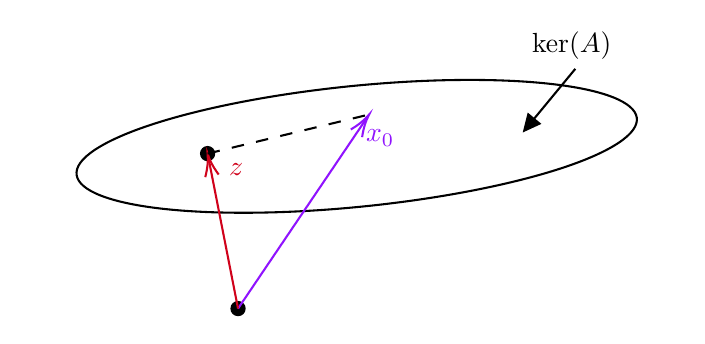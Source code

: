 

\tikzset{every picture/.style={line width=0.75pt}} %set default line width to 0.75pt        

\begin{tikzpicture}[x=0.75pt,y=0.75pt,yscale=-1,xscale=1]
%uncomment if require: \path (0,300); %set diagram left start at 0, and has height of 300

%Shape: Ellipse [id:dp7555518550305362] 
\draw   (22.21,101.67) .. controls (52.33,83.99) and (132.02,69.67) .. (200.21,69.67) .. controls (268.39,69.67) and (299.25,83.99) .. (269.13,101.67) .. controls (239,119.34) and (159.31,133.67) .. (91.13,133.67) .. controls (22.94,133.67) and (-7.91,119.34) .. (22.21,101.67) -- cycle ;
%Straight Lines [id:da8611871472064767] 
\draw    (251,64.33) -- (227.58,92.69) ;
\draw [shift={(225.67,95)}, rotate = 309.56] [fill={rgb, 255:red, 0; green, 0; blue, 0 }  ][line width=0.08]  [draw opacity=0] (8.93,-4.29) -- (0,0) -- (8.93,4.29) -- cycle    ;
%Flowchart: Connector [id:dp3708456265538911] 
\draw  [fill={rgb, 255:red, 0; green, 0; blue, 0 }  ,fill opacity=1 ] (70.67,105.17) .. controls (70.67,103.42) and (72.08,102) .. (73.83,102) .. controls (75.58,102) and (77,103.42) .. (77,105.17) .. controls (77,106.92) and (75.58,108.33) .. (73.83,108.33) .. controls (72.08,108.33) and (70.67,106.92) .. (70.67,105.17) -- cycle ;
%Flowchart: Connector [id:dp6480582811904614] 
\draw  [fill={rgb, 255:red, 0; green, 0; blue, 0 }  ,fill opacity=1 ] (85.33,179.83) .. controls (85.33,178.08) and (86.75,176.67) .. (88.5,176.67) .. controls (90.25,176.67) and (91.67,178.08) .. (91.67,179.83) .. controls (91.67,181.58) and (90.25,183) .. (88.5,183) .. controls (86.75,183) and (85.33,181.58) .. (85.33,179.83) -- cycle ;
%Straight Lines [id:da2615434521627906] 
\draw [color={rgb, 255:red, 144; green, 19; blue, 254 }  ,draw opacity=1 ]   (88.5,179.83) -- (150.55,87.99) ;
\draw [shift={(151.67,86.33)}, rotate = 484.04] [color={rgb, 255:red, 144; green, 19; blue, 254 }  ,draw opacity=1 ][line width=0.75]    (10.93,-3.29) .. controls (6.95,-1.4) and (3.31,-0.3) .. (0,0) .. controls (3.31,0.3) and (6.95,1.4) .. (10.93,3.29)   ;
%Straight Lines [id:da13563403014940367] 
\draw [color={rgb, 255:red, 208; green, 2; blue, 27 }  ,draw opacity=1 ]   (74.22,107.13) -- (88.5,179.83) ;
\draw [shift={(73.83,105.17)}, rotate = 78.89] [color={rgb, 255:red, 208; green, 2; blue, 27 }  ,draw opacity=1 ][line width=0.75]    (10.93,-3.29) .. controls (6.95,-1.4) and (3.31,-0.3) .. (0,0) .. controls (3.31,0.3) and (6.95,1.4) .. (10.93,3.29)   ;
%Straight Lines [id:da7842292979954639] 
\draw  [dash pattern={on 4.5pt off 4.5pt}]  (73.83,105.17) -- (151.67,86.33) ;

% Text Node
\draw (228.67,45) node [anchor=north west][inner sep=0.75pt]   [align=left] {$\displaystyle \operatorname{ker}( A)$};
% Text Node
\draw (148.67,92.33) node [anchor=north west][inner sep=0.75pt]  [color={rgb, 255:red, 144; green, 19; blue, 254 }  ,opacity=1 ] [align=left] {$\displaystyle x_{0}$};
% Text Node
\draw (82.67,108.33) node [anchor=north west][inner sep=0.75pt]  [color={rgb, 255:red, 208; green, 2; blue, 27 }  ,opacity=1 ] [align=left] {$\displaystyle z$};


\end{tikzpicture}
